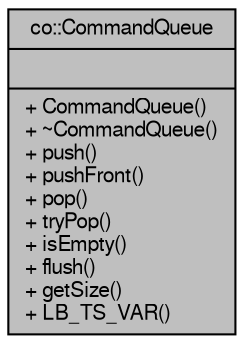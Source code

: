 digraph G
{
  edge [fontname="FreeSans",fontsize="10",labelfontname="FreeSans",labelfontsize="10"];
  node [fontname="FreeSans",fontsize="10",shape=record];
  Node1 [label="{co::CommandQueue\n||+ CommandQueue()\l+ ~CommandQueue()\l+ push()\l+ pushFront()\l+ pop()\l+ tryPop()\l+ isEmpty()\l+ flush()\l+ getSize()\l+ LB_TS_VAR()\l}",height=0.2,width=0.4,color="black", fillcolor="grey75", style="filled" fontcolor="black"];
}

